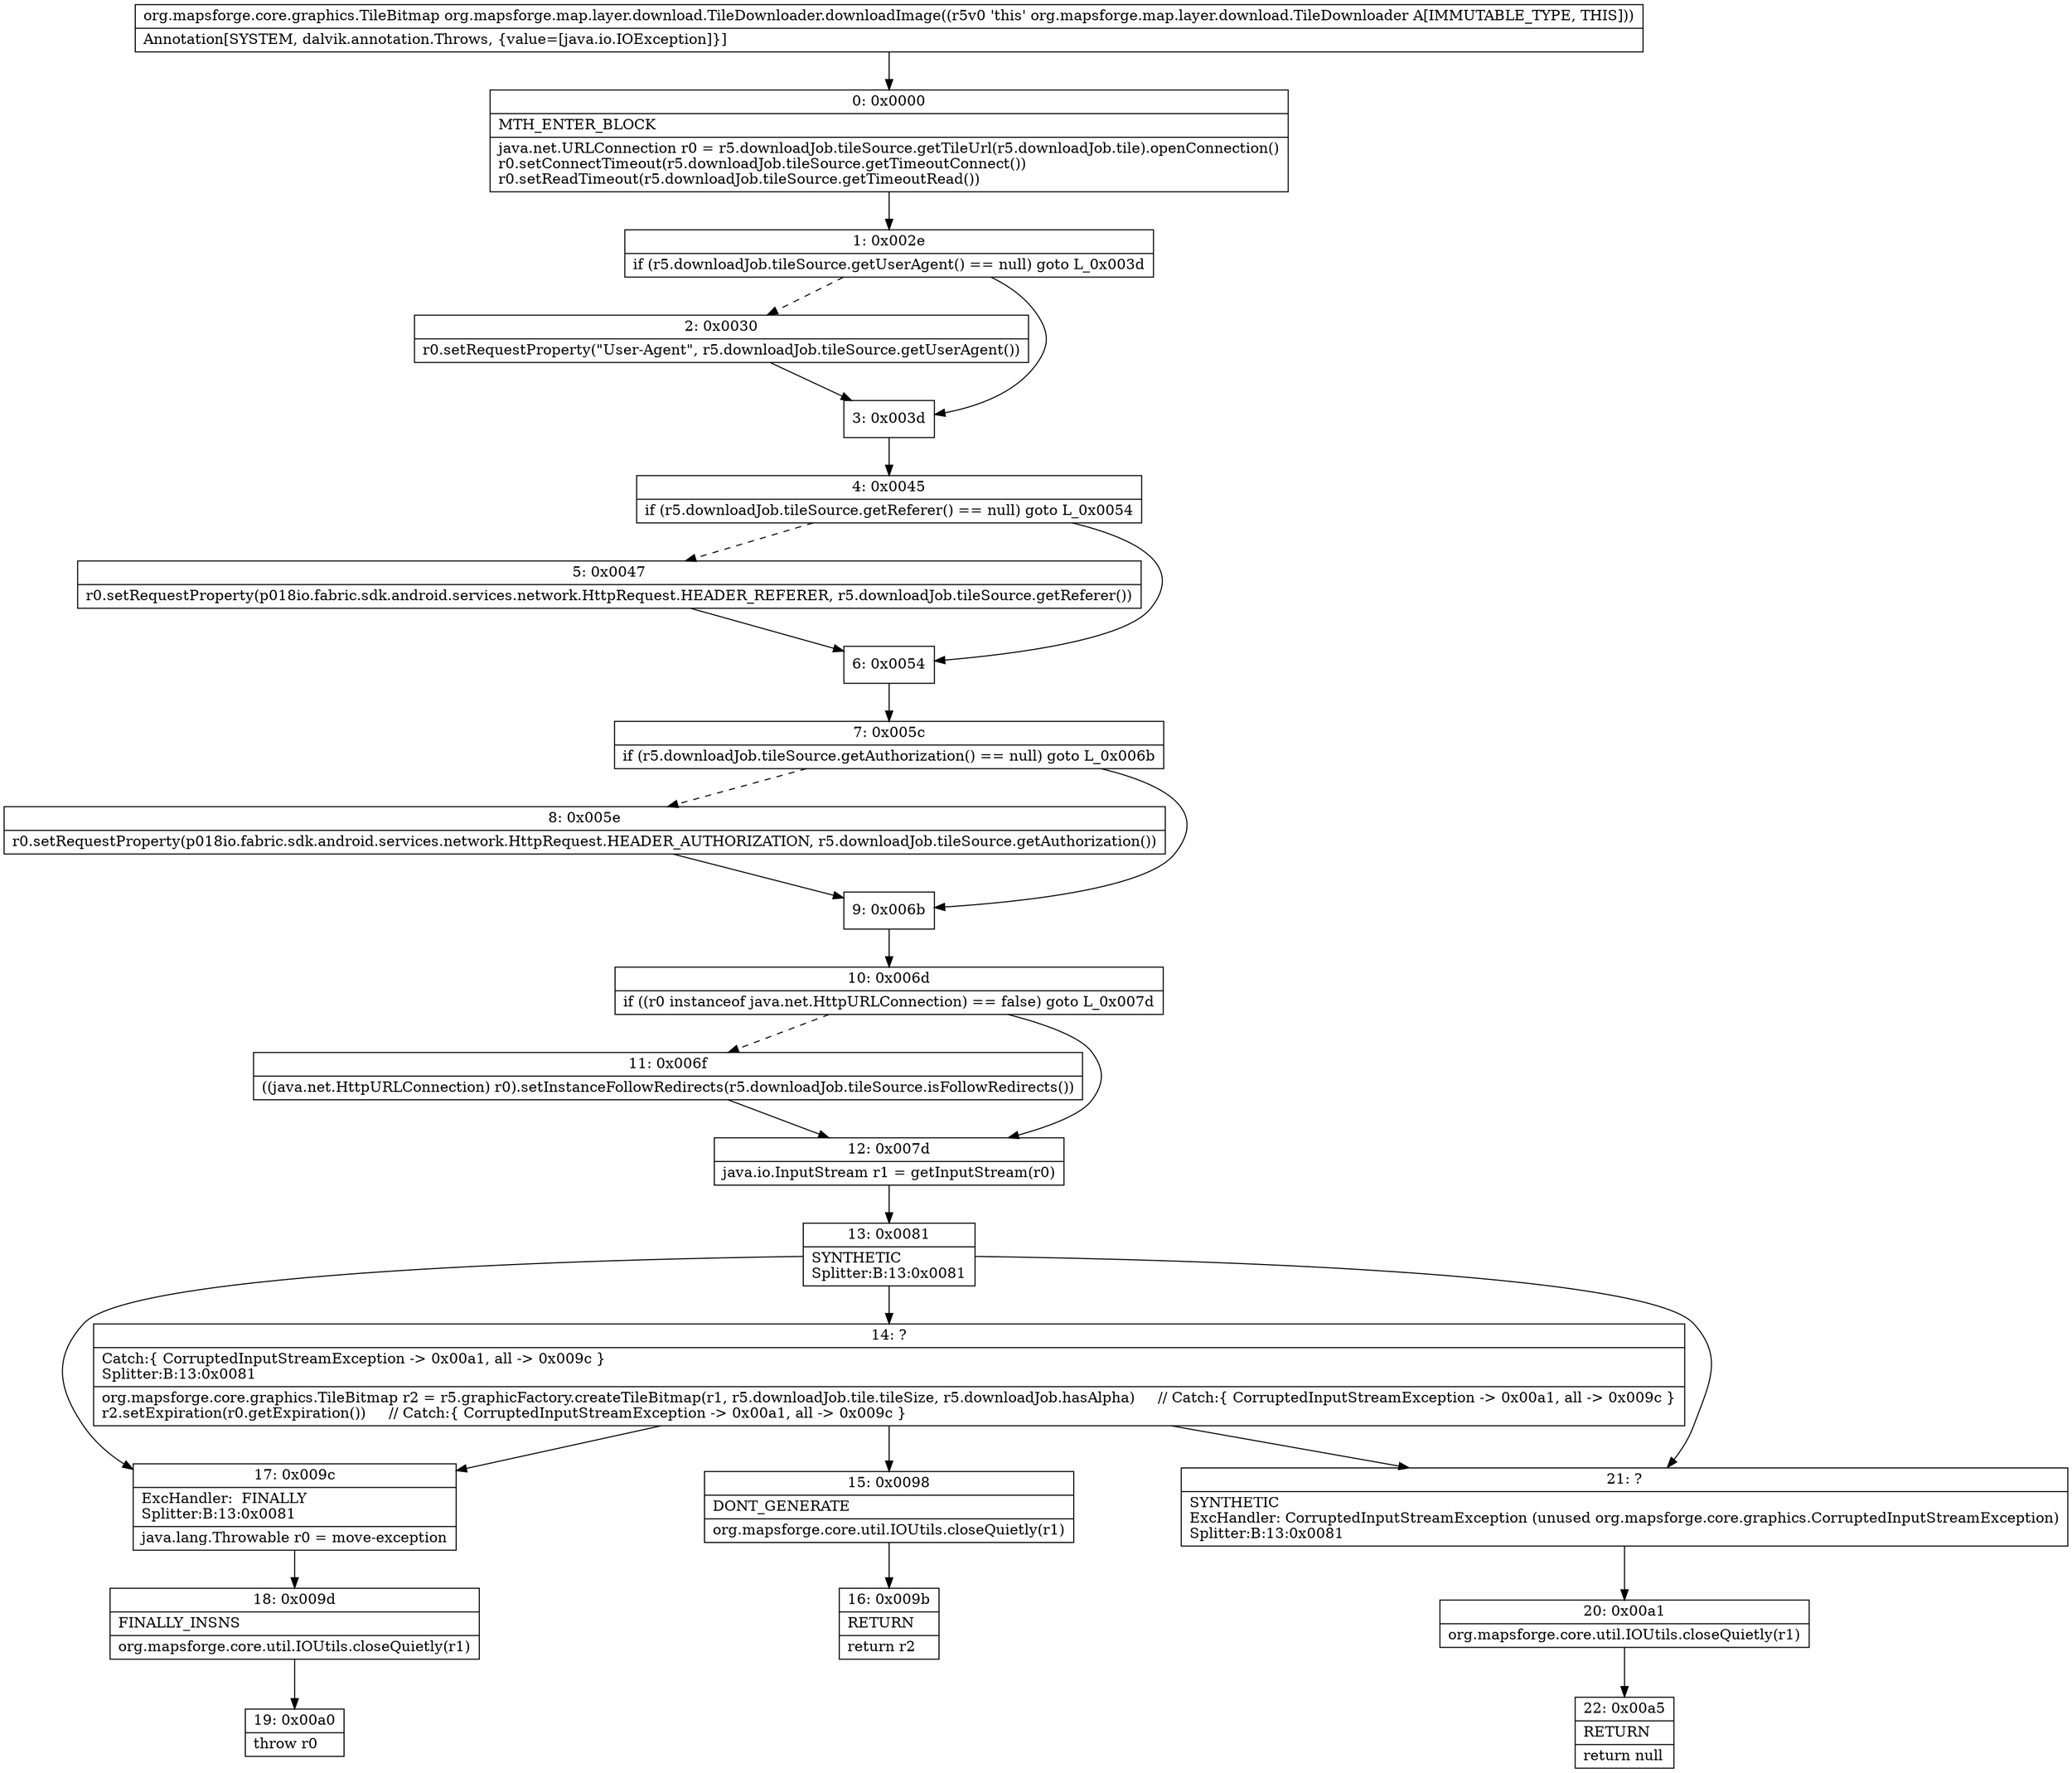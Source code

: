 digraph "CFG fororg.mapsforge.map.layer.download.TileDownloader.downloadImage()Lorg\/mapsforge\/core\/graphics\/TileBitmap;" {
Node_0 [shape=record,label="{0\:\ 0x0000|MTH_ENTER_BLOCK\l|java.net.URLConnection r0 = r5.downloadJob.tileSource.getTileUrl(r5.downloadJob.tile).openConnection()\lr0.setConnectTimeout(r5.downloadJob.tileSource.getTimeoutConnect())\lr0.setReadTimeout(r5.downloadJob.tileSource.getTimeoutRead())\l}"];
Node_1 [shape=record,label="{1\:\ 0x002e|if (r5.downloadJob.tileSource.getUserAgent() == null) goto L_0x003d\l}"];
Node_2 [shape=record,label="{2\:\ 0x0030|r0.setRequestProperty(\"User\-Agent\", r5.downloadJob.tileSource.getUserAgent())\l}"];
Node_3 [shape=record,label="{3\:\ 0x003d}"];
Node_4 [shape=record,label="{4\:\ 0x0045|if (r5.downloadJob.tileSource.getReferer() == null) goto L_0x0054\l}"];
Node_5 [shape=record,label="{5\:\ 0x0047|r0.setRequestProperty(p018io.fabric.sdk.android.services.network.HttpRequest.HEADER_REFERER, r5.downloadJob.tileSource.getReferer())\l}"];
Node_6 [shape=record,label="{6\:\ 0x0054}"];
Node_7 [shape=record,label="{7\:\ 0x005c|if (r5.downloadJob.tileSource.getAuthorization() == null) goto L_0x006b\l}"];
Node_8 [shape=record,label="{8\:\ 0x005e|r0.setRequestProperty(p018io.fabric.sdk.android.services.network.HttpRequest.HEADER_AUTHORIZATION, r5.downloadJob.tileSource.getAuthorization())\l}"];
Node_9 [shape=record,label="{9\:\ 0x006b}"];
Node_10 [shape=record,label="{10\:\ 0x006d|if ((r0 instanceof java.net.HttpURLConnection) == false) goto L_0x007d\l}"];
Node_11 [shape=record,label="{11\:\ 0x006f|((java.net.HttpURLConnection) r0).setInstanceFollowRedirects(r5.downloadJob.tileSource.isFollowRedirects())\l}"];
Node_12 [shape=record,label="{12\:\ 0x007d|java.io.InputStream r1 = getInputStream(r0)\l}"];
Node_13 [shape=record,label="{13\:\ 0x0081|SYNTHETIC\lSplitter:B:13:0x0081\l}"];
Node_14 [shape=record,label="{14\:\ ?|Catch:\{ CorruptedInputStreamException \-\> 0x00a1, all \-\> 0x009c \}\lSplitter:B:13:0x0081\l|org.mapsforge.core.graphics.TileBitmap r2 = r5.graphicFactory.createTileBitmap(r1, r5.downloadJob.tile.tileSize, r5.downloadJob.hasAlpha)     \/\/ Catch:\{ CorruptedInputStreamException \-\> 0x00a1, all \-\> 0x009c \}\lr2.setExpiration(r0.getExpiration())     \/\/ Catch:\{ CorruptedInputStreamException \-\> 0x00a1, all \-\> 0x009c \}\l}"];
Node_15 [shape=record,label="{15\:\ 0x0098|DONT_GENERATE\l|org.mapsforge.core.util.IOUtils.closeQuietly(r1)\l}"];
Node_16 [shape=record,label="{16\:\ 0x009b|RETURN\l|return r2\l}"];
Node_17 [shape=record,label="{17\:\ 0x009c|ExcHandler:  FINALLY\lSplitter:B:13:0x0081\l|java.lang.Throwable r0 = move\-exception\l}"];
Node_18 [shape=record,label="{18\:\ 0x009d|FINALLY_INSNS\l|org.mapsforge.core.util.IOUtils.closeQuietly(r1)\l}"];
Node_19 [shape=record,label="{19\:\ 0x00a0|throw r0\l}"];
Node_20 [shape=record,label="{20\:\ 0x00a1|org.mapsforge.core.util.IOUtils.closeQuietly(r1)\l}"];
Node_21 [shape=record,label="{21\:\ ?|SYNTHETIC\lExcHandler: CorruptedInputStreamException (unused org.mapsforge.core.graphics.CorruptedInputStreamException)\lSplitter:B:13:0x0081\l}"];
Node_22 [shape=record,label="{22\:\ 0x00a5|RETURN\l|return null\l}"];
MethodNode[shape=record,label="{org.mapsforge.core.graphics.TileBitmap org.mapsforge.map.layer.download.TileDownloader.downloadImage((r5v0 'this' org.mapsforge.map.layer.download.TileDownloader A[IMMUTABLE_TYPE, THIS]))  | Annotation[SYSTEM, dalvik.annotation.Throws, \{value=[java.io.IOException]\}]\l}"];
MethodNode -> Node_0;
Node_0 -> Node_1;
Node_1 -> Node_2[style=dashed];
Node_1 -> Node_3;
Node_2 -> Node_3;
Node_3 -> Node_4;
Node_4 -> Node_5[style=dashed];
Node_4 -> Node_6;
Node_5 -> Node_6;
Node_6 -> Node_7;
Node_7 -> Node_8[style=dashed];
Node_7 -> Node_9;
Node_8 -> Node_9;
Node_9 -> Node_10;
Node_10 -> Node_11[style=dashed];
Node_10 -> Node_12;
Node_11 -> Node_12;
Node_12 -> Node_13;
Node_13 -> Node_14;
Node_13 -> Node_21;
Node_13 -> Node_17;
Node_14 -> Node_15;
Node_14 -> Node_21;
Node_14 -> Node_17;
Node_15 -> Node_16;
Node_17 -> Node_18;
Node_18 -> Node_19;
Node_20 -> Node_22;
Node_21 -> Node_20;
}

